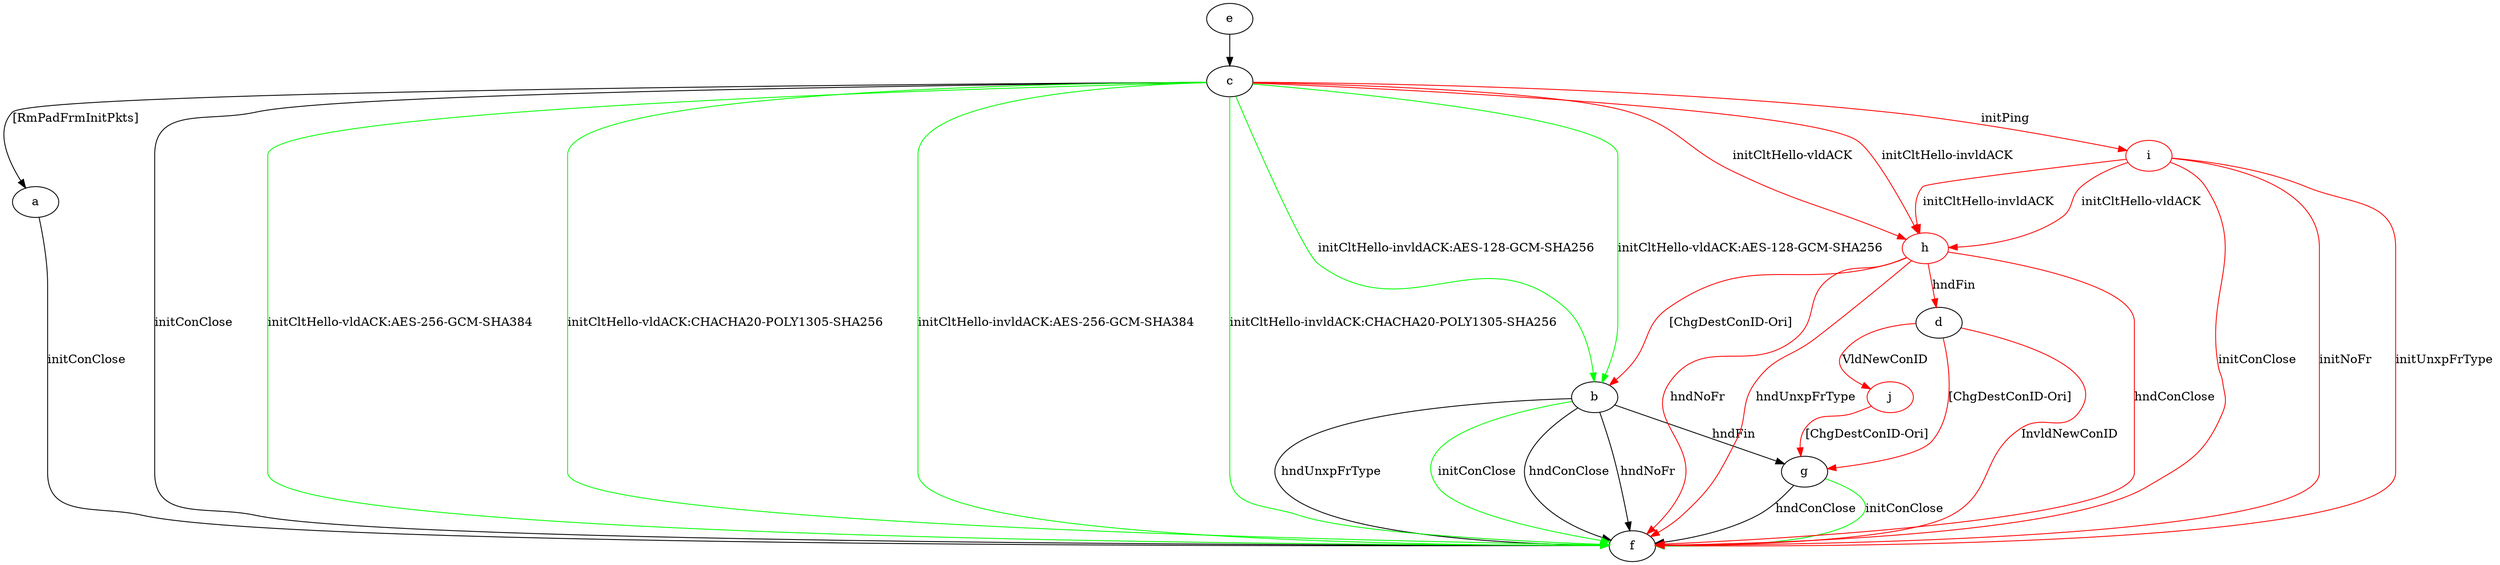 digraph "" {
	a -> f	[key=0,
		label="initConClose "];
	b -> f	[key=0,
		label="hndConClose "];
	b -> f	[key=1,
		label="hndNoFr "];
	b -> f	[key=2,
		label="hndUnxpFrType "];
	b -> f	[key=3,
		color=green,
		label="initConClose "];
	b -> g	[key=0,
		label="hndFin "];
	c -> a	[key=0,
		label="[RmPadFrmInitPkts] "];
	c -> b	[key=0,
		color=green,
		label="initCltHello-vldACK:AES-128-GCM-SHA256 "];
	c -> b	[key=1,
		color=green,
		label="initCltHello-invldACK:AES-128-GCM-SHA256 "];
	c -> f	[key=0,
		label="initConClose "];
	c -> f	[key=1,
		color=green,
		label="initCltHello-vldACK:AES-256-GCM-SHA384 "];
	c -> f	[key=2,
		color=green,
		label="initCltHello-vldACK:CHACHA20-POLY1305-SHA256 "];
	c -> f	[key=3,
		color=green,
		label="initCltHello-invldACK:AES-256-GCM-SHA384 "];
	c -> f	[key=4,
		color=green,
		label="initCltHello-invldACK:CHACHA20-POLY1305-SHA256 "];
	h	[color=red];
	c -> h	[key=0,
		color=red,
		label="initCltHello-vldACK "];
	c -> h	[key=1,
		color=red,
		label="initCltHello-invldACK "];
	i	[color=red];
	c -> i	[key=0,
		color=red,
		label="initPing "];
	d -> f	[key=0,
		color=red,
		label="InvldNewConID "];
	d -> g	[key=0,
		color=red,
		label="[ChgDestConID-Ori] "];
	j	[color=red];
	d -> j	[key=0,
		color=red,
		label="VldNewConID "];
	e -> c	[key=0];
	g -> f	[key=0,
		label="hndConClose "];
	g -> f	[key=1,
		color=green,
		label="initConClose "];
	h -> b	[key=0,
		color=red,
		label="[ChgDestConID-Ori] "];
	h -> d	[key=0,
		color=red,
		label="hndFin "];
	h -> f	[key=0,
		color=red,
		label="hndConClose "];
	h -> f	[key=1,
		color=red,
		label="hndNoFr "];
	h -> f	[key=2,
		color=red,
		label="hndUnxpFrType "];
	i -> f	[key=0,
		color=red,
		label="initConClose "];
	i -> f	[key=1,
		color=red,
		label="initNoFr "];
	i -> f	[key=2,
		color=red,
		label="initUnxpFrType "];
	i -> h	[key=0,
		color=red,
		label="initCltHello-vldACK "];
	i -> h	[key=1,
		color=red,
		label="initCltHello-invldACK "];
	j -> g	[key=0,
		color=red,
		label="[ChgDestConID-Ori] "];
}
